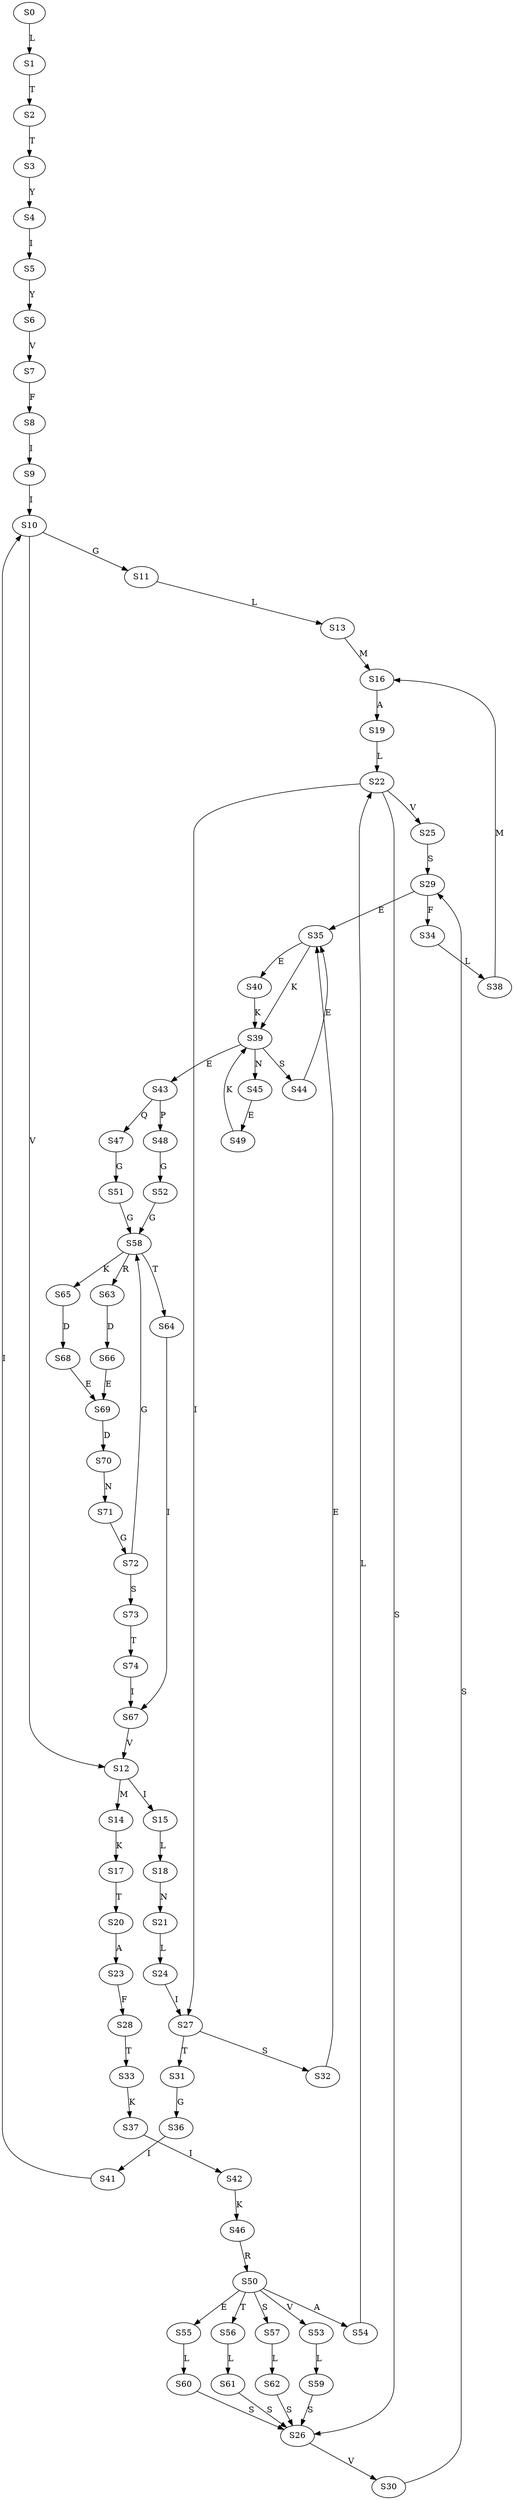 strict digraph  {
	S0 -> S1 [ label = L ];
	S1 -> S2 [ label = T ];
	S2 -> S3 [ label = T ];
	S3 -> S4 [ label = Y ];
	S4 -> S5 [ label = I ];
	S5 -> S6 [ label = Y ];
	S6 -> S7 [ label = V ];
	S7 -> S8 [ label = F ];
	S8 -> S9 [ label = I ];
	S9 -> S10 [ label = I ];
	S10 -> S11 [ label = G ];
	S10 -> S12 [ label = V ];
	S11 -> S13 [ label = L ];
	S12 -> S14 [ label = M ];
	S12 -> S15 [ label = I ];
	S13 -> S16 [ label = M ];
	S14 -> S17 [ label = K ];
	S15 -> S18 [ label = L ];
	S16 -> S19 [ label = A ];
	S17 -> S20 [ label = T ];
	S18 -> S21 [ label = N ];
	S19 -> S22 [ label = L ];
	S20 -> S23 [ label = A ];
	S21 -> S24 [ label = L ];
	S22 -> S25 [ label = V ];
	S22 -> S26 [ label = S ];
	S22 -> S27 [ label = I ];
	S23 -> S28 [ label = F ];
	S24 -> S27 [ label = I ];
	S25 -> S29 [ label = S ];
	S26 -> S30 [ label = V ];
	S27 -> S31 [ label = T ];
	S27 -> S32 [ label = S ];
	S28 -> S33 [ label = T ];
	S29 -> S34 [ label = F ];
	S29 -> S35 [ label = E ];
	S30 -> S29 [ label = S ];
	S31 -> S36 [ label = G ];
	S32 -> S35 [ label = E ];
	S33 -> S37 [ label = K ];
	S34 -> S38 [ label = L ];
	S35 -> S39 [ label = K ];
	S35 -> S40 [ label = E ];
	S36 -> S41 [ label = I ];
	S37 -> S42 [ label = I ];
	S38 -> S16 [ label = M ];
	S39 -> S43 [ label = E ];
	S39 -> S44 [ label = S ];
	S39 -> S45 [ label = N ];
	S40 -> S39 [ label = K ];
	S41 -> S10 [ label = I ];
	S42 -> S46 [ label = K ];
	S43 -> S47 [ label = Q ];
	S43 -> S48 [ label = P ];
	S44 -> S35 [ label = E ];
	S45 -> S49 [ label = E ];
	S46 -> S50 [ label = R ];
	S47 -> S51 [ label = G ];
	S48 -> S52 [ label = G ];
	S49 -> S39 [ label = K ];
	S50 -> S53 [ label = V ];
	S50 -> S54 [ label = A ];
	S50 -> S55 [ label = E ];
	S50 -> S56 [ label = T ];
	S50 -> S57 [ label = S ];
	S51 -> S58 [ label = G ];
	S52 -> S58 [ label = G ];
	S53 -> S59 [ label = L ];
	S54 -> S22 [ label = L ];
	S55 -> S60 [ label = L ];
	S56 -> S61 [ label = L ];
	S57 -> S62 [ label = L ];
	S58 -> S63 [ label = R ];
	S58 -> S64 [ label = T ];
	S58 -> S65 [ label = K ];
	S59 -> S26 [ label = S ];
	S60 -> S26 [ label = S ];
	S61 -> S26 [ label = S ];
	S62 -> S26 [ label = S ];
	S63 -> S66 [ label = D ];
	S64 -> S67 [ label = I ];
	S65 -> S68 [ label = D ];
	S66 -> S69 [ label = E ];
	S67 -> S12 [ label = V ];
	S68 -> S69 [ label = E ];
	S69 -> S70 [ label = D ];
	S70 -> S71 [ label = N ];
	S71 -> S72 [ label = G ];
	S72 -> S73 [ label = S ];
	S72 -> S58 [ label = G ];
	S73 -> S74 [ label = T ];
	S74 -> S67 [ label = I ];
}
